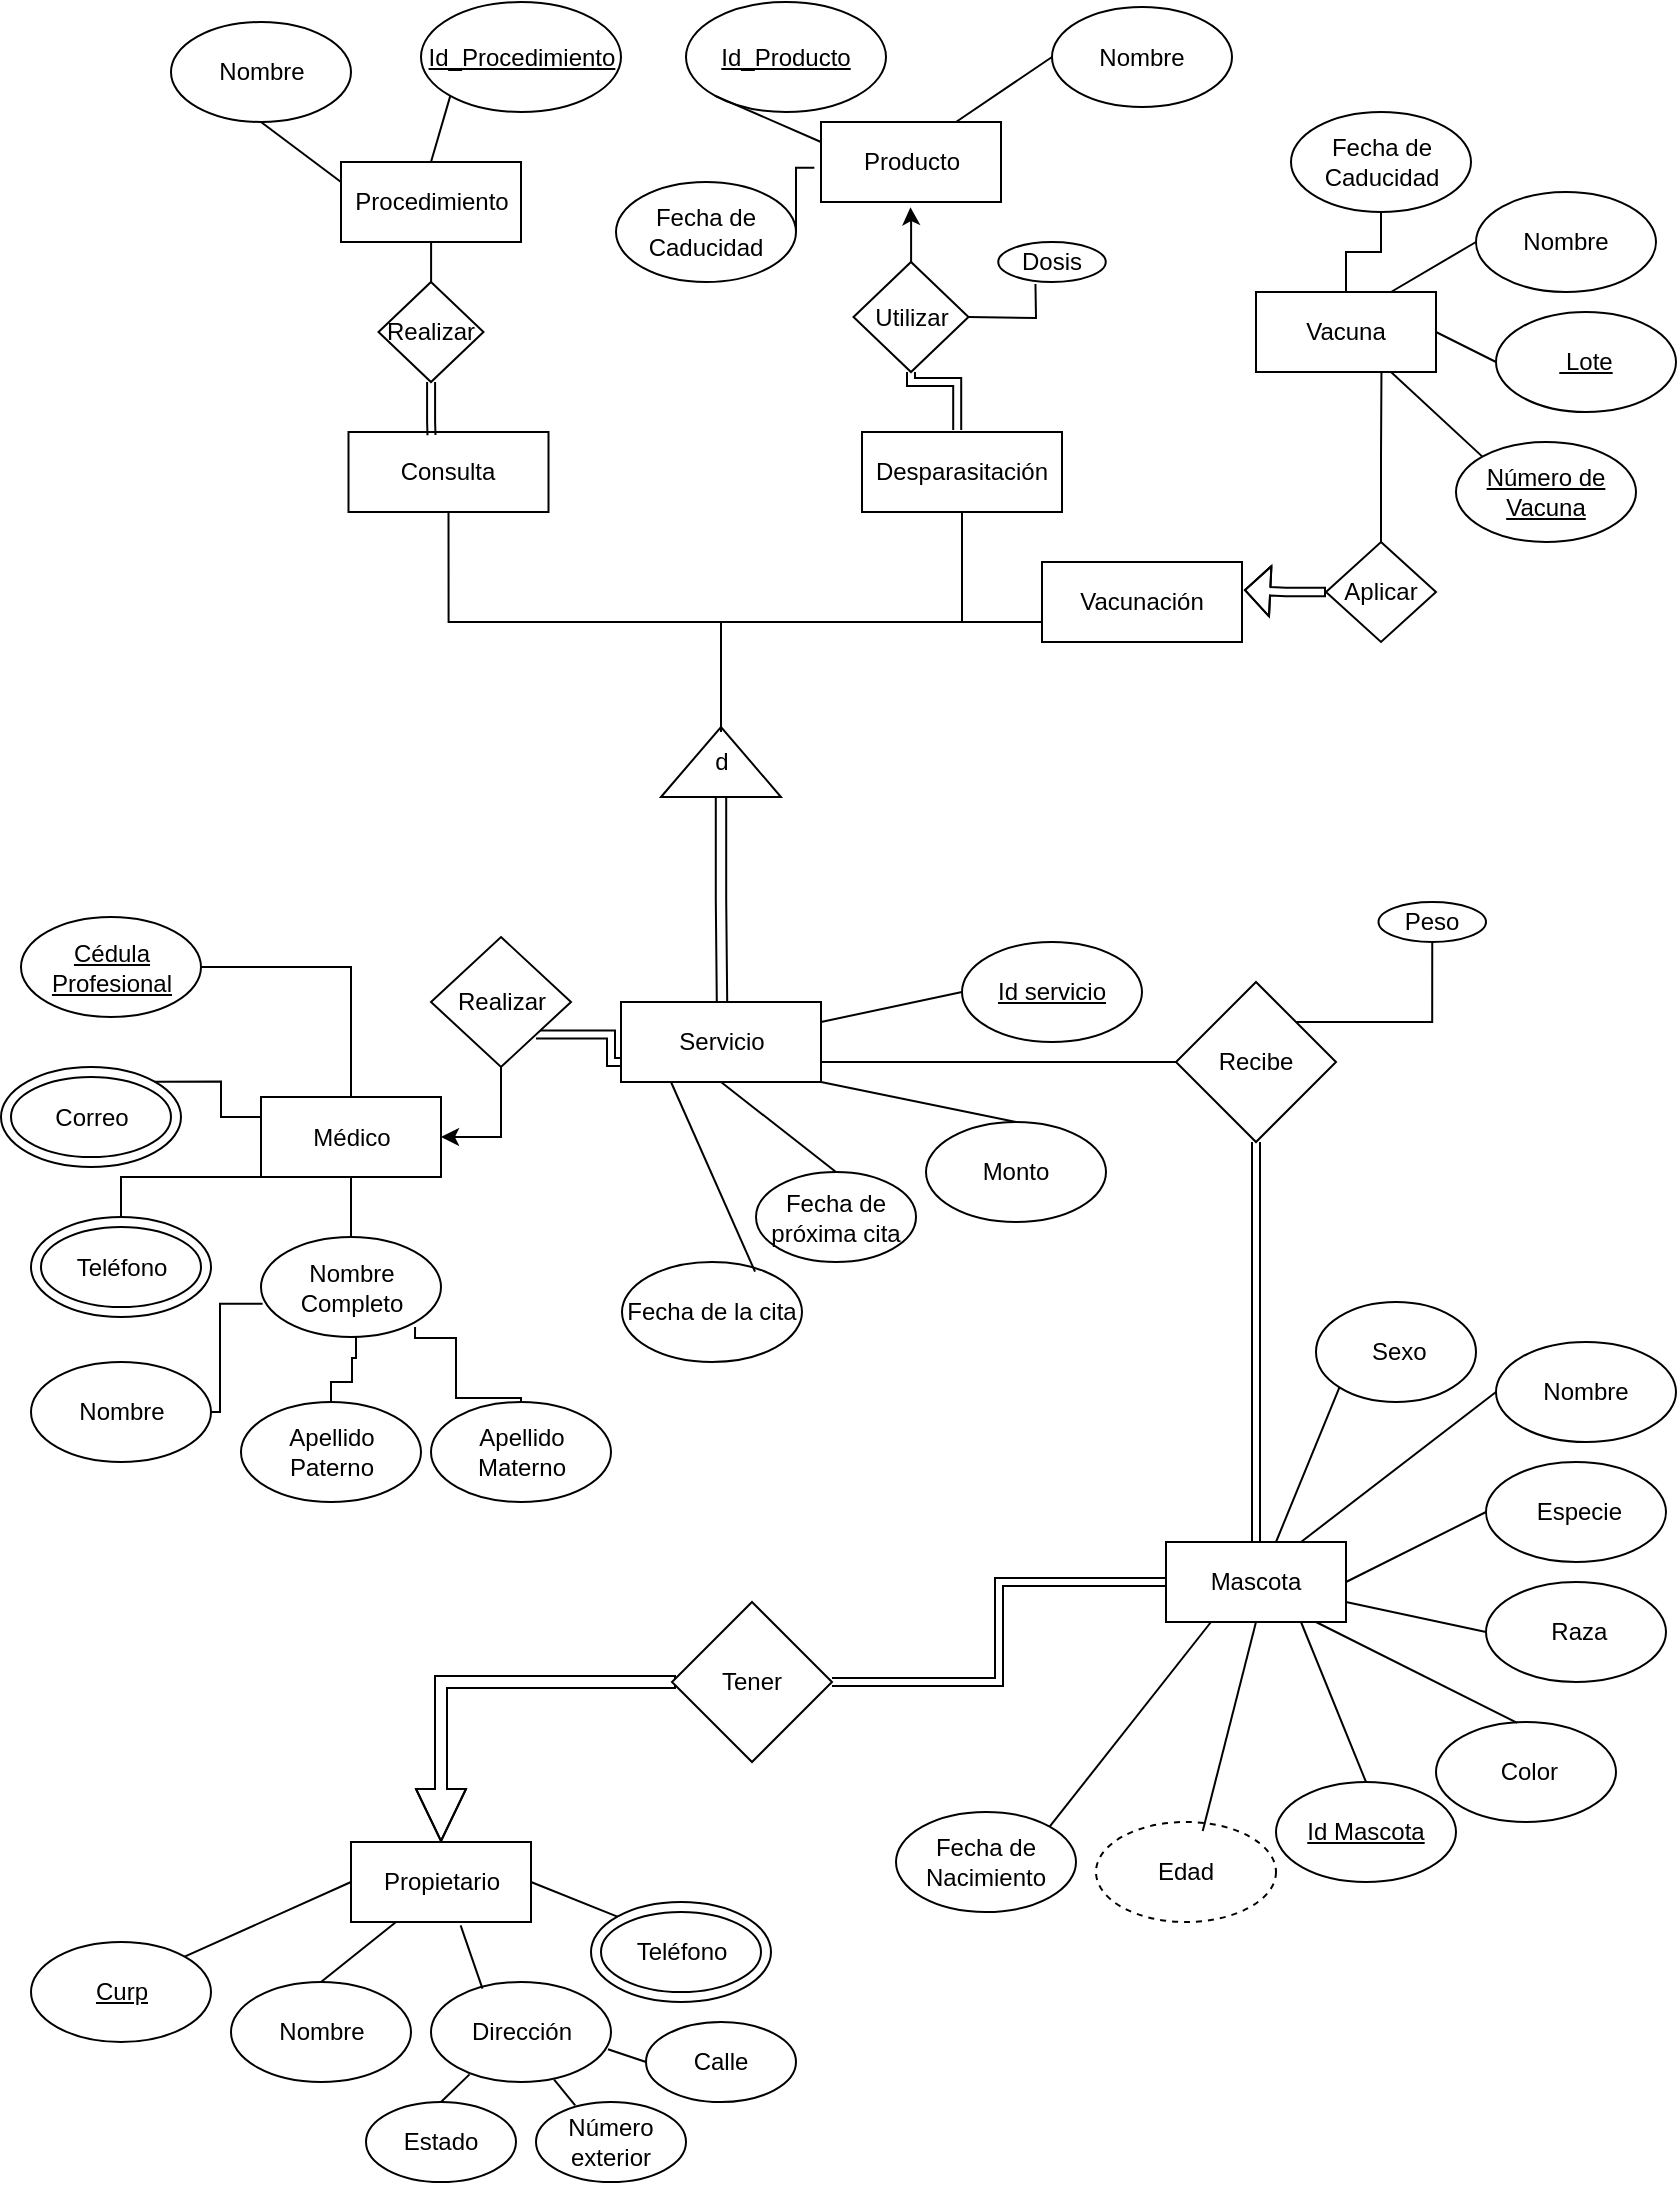 <mxfile version="24.7.10">
  <diagram name="Page-1" id="MlUt1yXoVWBsVqyswQXN">
    <mxGraphModel grid="1" page="1" gridSize="10" guides="1" tooltips="1" connect="1" arrows="1" fold="1" pageScale="1" pageWidth="850" pageHeight="1100" math="0" shadow="0">
      <root>
        <mxCell id="0" />
        <mxCell id="1" parent="0" />
        <mxCell id="cqtlh6bDZjzZekUfeFWM-1" value="Mascota" style="rounded=0;whiteSpace=wrap;html=1;" vertex="1" parent="1">
          <mxGeometry x="585" y="770" width="90" height="40" as="geometry" />
        </mxCell>
        <mxCell id="cqtlh6bDZjzZekUfeFWM-2" value="Propietario" style="rounded=0;whiteSpace=wrap;html=1;" vertex="1" parent="1">
          <mxGeometry x="177.5" y="920" width="90" height="40" as="geometry" />
        </mxCell>
        <mxCell id="943olMtRmvW72Nir9Uc_-3" style="edgeStyle=orthogonalEdgeStyle;rounded=0;orthogonalLoop=1;jettySize=auto;html=1;entryX=0.5;entryY=1;entryDx=0;entryDy=0;endArrow=none;endFill=0;" edge="1" parent="1" source="cqtlh6bDZjzZekUfeFWM-3" target="943olMtRmvW72Nir9Uc_-2">
          <mxGeometry relative="1" as="geometry" />
        </mxCell>
        <mxCell id="cqtlh6bDZjzZekUfeFWM-3" value="Vacuna" style="rounded=0;whiteSpace=wrap;html=1;" vertex="1" parent="1">
          <mxGeometry x="630" y="145" width="90" height="40" as="geometry" />
        </mxCell>
        <mxCell id="cqtlh6bDZjzZekUfeFWM-6" value="Médico" style="rounded=0;whiteSpace=wrap;html=1;" vertex="1" parent="1">
          <mxGeometry x="132.5" y="547.5" width="90" height="40" as="geometry" />
        </mxCell>
        <mxCell id="cqtlh6bDZjzZekUfeFWM-7" value="Nombre Completo" style="ellipse;whiteSpace=wrap;html=1;" vertex="1" parent="1">
          <mxGeometry x="132.5" y="617.5" width="90" height="50" as="geometry" />
        </mxCell>
        <mxCell id="cqtlh6bDZjzZekUfeFWM-8" value="Nombre" style="ellipse;whiteSpace=wrap;html=1;" vertex="1" parent="1">
          <mxGeometry x="17.5" y="680" width="90" height="50" as="geometry" />
        </mxCell>
        <mxCell id="cqtlh6bDZjzZekUfeFWM-9" value="Apellido Paterno" style="ellipse;whiteSpace=wrap;html=1;" vertex="1" parent="1">
          <mxGeometry x="122.5" y="700" width="90" height="50" as="geometry" />
        </mxCell>
        <mxCell id="cqtlh6bDZjzZekUfeFWM-10" value="Apellido Materno" style="ellipse;whiteSpace=wrap;html=1;" vertex="1" parent="1">
          <mxGeometry x="217.5" y="700" width="90" height="50" as="geometry" />
        </mxCell>
        <mxCell id="cqtlh6bDZjzZekUfeFWM-14" style="edgeStyle=orthogonalEdgeStyle;rounded=0;orthogonalLoop=1;jettySize=auto;html=1;entryX=0.5;entryY=0;entryDx=0;entryDy=0;endArrow=none;endFill=0;" edge="1" parent="1" source="cqtlh6bDZjzZekUfeFWM-11" target="cqtlh6bDZjzZekUfeFWM-6">
          <mxGeometry relative="1" as="geometry" />
        </mxCell>
        <mxCell id="cqtlh6bDZjzZekUfeFWM-11" value="&lt;u&gt;Cédula Profesional&lt;/u&gt;" style="ellipse;whiteSpace=wrap;html=1;" vertex="1" parent="1">
          <mxGeometry x="12.5" y="457.5" width="90" height="50" as="geometry" />
        </mxCell>
        <mxCell id="cqtlh6bDZjzZekUfeFWM-12" value="Teléfono" style="ellipse;whiteSpace=wrap;html=1;" vertex="1" parent="1">
          <mxGeometry x="17.5" y="607.5" width="90" height="50" as="geometry" />
        </mxCell>
        <mxCell id="cqtlh6bDZjzZekUfeFWM-13" value="Correo" style="ellipse;whiteSpace=wrap;html=1;" vertex="1" parent="1">
          <mxGeometry x="2.5" y="532.5" width="90" height="50" as="geometry" />
        </mxCell>
        <mxCell id="cqtlh6bDZjzZekUfeFWM-15" style="edgeStyle=orthogonalEdgeStyle;rounded=0;orthogonalLoop=1;jettySize=auto;html=1;entryX=0.5;entryY=1;entryDx=0;entryDy=0;endArrow=none;endFill=0;" edge="1" parent="1" source="cqtlh6bDZjzZekUfeFWM-7" target="cqtlh6bDZjzZekUfeFWM-6">
          <mxGeometry relative="1" as="geometry">
            <mxPoint x="302.5" y="547.5" as="sourcePoint" />
            <mxPoint x="242.5" y="587.5" as="targetPoint" />
          </mxGeometry>
        </mxCell>
        <mxCell id="cqtlh6bDZjzZekUfeFWM-16" style="edgeStyle=orthogonalEdgeStyle;rounded=0;orthogonalLoop=1;jettySize=auto;html=1;entryX=0;entryY=0.75;entryDx=0;entryDy=0;endArrow=none;endFill=0;exitX=0.5;exitY=0;exitDx=0;exitDy=0;" edge="1" parent="1" source="cqtlh6bDZjzZekUfeFWM-12" target="cqtlh6bDZjzZekUfeFWM-6">
          <mxGeometry relative="1" as="geometry">
            <mxPoint x="212.5" y="619.75" as="sourcePoint" />
            <mxPoint x="182.5" y="584.75" as="targetPoint" />
            <Array as="points">
              <mxPoint x="62" y="587.5" />
              <mxPoint x="132" y="587.5" />
            </Array>
          </mxGeometry>
        </mxCell>
        <mxCell id="cqtlh6bDZjzZekUfeFWM-17" style="edgeStyle=orthogonalEdgeStyle;rounded=0;orthogonalLoop=1;jettySize=auto;html=1;entryX=0;entryY=0.25;entryDx=0;entryDy=0;endArrow=none;endFill=0;exitX=1;exitY=0;exitDx=0;exitDy=0;" edge="1" parent="1" source="cqtlh6bDZjzZekUfeFWM-13" target="cqtlh6bDZjzZekUfeFWM-6">
          <mxGeometry relative="1" as="geometry">
            <mxPoint x="132.5" y="627.5" as="sourcePoint" />
            <mxPoint x="115.5" y="587.5" as="targetPoint" />
          </mxGeometry>
        </mxCell>
        <mxCell id="cqtlh6bDZjzZekUfeFWM-19" style="edgeStyle=orthogonalEdgeStyle;rounded=0;orthogonalLoop=1;jettySize=auto;html=1;entryX=0.5;entryY=0;entryDx=0;entryDy=0;endArrow=none;endFill=0;exitX=0.856;exitY=0.9;exitDx=0;exitDy=0;exitPerimeter=0;" edge="1" parent="1" source="cqtlh6bDZjzZekUfeFWM-7" target="cqtlh6bDZjzZekUfeFWM-10">
          <mxGeometry relative="1" as="geometry">
            <mxPoint x="352.5" y="641.5" as="sourcePoint" />
            <mxPoint x="329.5" y="683.5" as="targetPoint" />
            <Array as="points">
              <mxPoint x="210" y="668" />
              <mxPoint x="230" y="668" />
              <mxPoint x="230" y="698" />
              <mxPoint x="262" y="698" />
            </Array>
          </mxGeometry>
        </mxCell>
        <mxCell id="cqtlh6bDZjzZekUfeFWM-20" style="edgeStyle=orthogonalEdgeStyle;rounded=0;orthogonalLoop=1;jettySize=auto;html=1;entryX=0.009;entryY=0.667;entryDx=0;entryDy=0;endArrow=none;endFill=0;entryPerimeter=0;" edge="1" parent="1" source="cqtlh6bDZjzZekUfeFWM-8" target="cqtlh6bDZjzZekUfeFWM-7">
          <mxGeometry relative="1" as="geometry">
            <mxPoint x="372.5" y="562.5" as="sourcePoint" />
            <mxPoint x="349.5" y="604.5" as="targetPoint" />
            <Array as="points">
              <mxPoint x="112" y="650.5" />
            </Array>
          </mxGeometry>
        </mxCell>
        <mxCell id="cqtlh6bDZjzZekUfeFWM-21" value="Nombre" style="ellipse;whiteSpace=wrap;html=1;" vertex="1" parent="1">
          <mxGeometry x="740" y="95" width="90" height="50" as="geometry" />
        </mxCell>
        <mxCell id="cqtlh6bDZjzZekUfeFWM-22" value="&lt;u&gt;&amp;nbsp;Lote&lt;/u&gt;" style="ellipse;whiteSpace=wrap;html=1;" vertex="1" parent="1">
          <mxGeometry x="750" y="155" width="90" height="50" as="geometry" />
        </mxCell>
        <mxCell id="cqtlh6bDZjzZekUfeFWM-23" value="Nombre" style="ellipse;whiteSpace=wrap;html=1;" vertex="1" parent="1">
          <mxGeometry x="750" y="670" width="90" height="50" as="geometry" />
        </mxCell>
        <mxCell id="cqtlh6bDZjzZekUfeFWM-24" value="&amp;nbsp;Especie" style="ellipse;whiteSpace=wrap;html=1;" vertex="1" parent="1">
          <mxGeometry x="745" y="730" width="90" height="50" as="geometry" />
        </mxCell>
        <mxCell id="cqtlh6bDZjzZekUfeFWM-25" value="&amp;nbsp;Raza" style="ellipse;whiteSpace=wrap;html=1;" vertex="1" parent="1">
          <mxGeometry x="745" y="790" width="90" height="50" as="geometry" />
        </mxCell>
        <mxCell id="cqtlh6bDZjzZekUfeFWM-26" value="&amp;nbsp;Color&lt;span style=&quot;color: rgba(0, 0, 0, 0); font-family: monospace; font-size: 0px; text-align: start; text-wrap: nowrap;&quot;&gt;%3CmxGraphModel%3E%3Croot%3E%3CmxCell%20id%3D%220%22%2F%3E%3CmxCell%20id%3D%221%22%20parent%3D%220%22%2F%3E%3CmxCell%20id%3D%222%22%20value%3D%22%26amp%3Bnbsp%3BRaza%22%20style%3D%22ellipse%3BwhiteSpace%3Dwrap%3Bhtml%3D1%3B%22%20vertex%3D%221%22%20parent%3D%221%22%3E%3CmxGeometry%20x%3D%22610%22%20y%3D%22570%22%20width%3D%2290%22%20height%3D%2250%22%20as%3D%22geometry%22%2F%3E%3C%2FmxCell%3E%3C%2Froot%3E%3C%2FmxGraphModel%3E&lt;/span&gt;" style="ellipse;whiteSpace=wrap;html=1;" vertex="1" parent="1">
          <mxGeometry x="720" y="860" width="90" height="50" as="geometry" />
        </mxCell>
        <mxCell id="cqtlh6bDZjzZekUfeFWM-27" value="&amp;nbsp;Sexo" style="ellipse;whiteSpace=wrap;html=1;" vertex="1" parent="1">
          <mxGeometry x="660" y="650" width="80" height="50" as="geometry" />
        </mxCell>
        <mxCell id="cqtlh6bDZjzZekUfeFWM-28" value="Fecha de Nacimiento" style="ellipse;whiteSpace=wrap;html=1;" vertex="1" parent="1">
          <mxGeometry x="450" y="905" width="90" height="50" as="geometry" />
        </mxCell>
        <mxCell id="cqtlh6bDZjzZekUfeFWM-29" value="Edad" style="ellipse;whiteSpace=wrap;html=1;dashed=1;" vertex="1" parent="1">
          <mxGeometry x="550" y="910" width="90" height="50" as="geometry" />
        </mxCell>
        <mxCell id="cqtlh6bDZjzZekUfeFWM-30" value="Nombre" style="ellipse;whiteSpace=wrap;html=1;" vertex="1" parent="1">
          <mxGeometry x="117.5" y="990" width="90" height="50" as="geometry" />
        </mxCell>
        <mxCell id="cqtlh6bDZjzZekUfeFWM-31" value="Dirección" style="ellipse;whiteSpace=wrap;html=1;" vertex="1" parent="1">
          <mxGeometry x="217.5" y="990" width="90" height="50" as="geometry" />
        </mxCell>
        <mxCell id="cqtlh6bDZjzZekUfeFWM-32" value="Teléfono" style="ellipse;whiteSpace=wrap;html=1;" vertex="1" parent="1">
          <mxGeometry x="297.5" y="950" width="90" height="50" as="geometry" />
        </mxCell>
        <mxCell id="cqtlh6bDZjzZekUfeFWM-33" value="Fecha de la cita" style="ellipse;whiteSpace=wrap;html=1;" vertex="1" parent="1">
          <mxGeometry x="313" y="630" width="90" height="50" as="geometry" />
        </mxCell>
        <mxCell id="U_02idlSqxBwnj6Aywh8-1" value="" style="endArrow=none;html=1;rounded=0;exitX=0.451;exitY=0.008;exitDx=0;exitDy=0;exitPerimeter=0;" edge="1" parent="1" source="cqtlh6bDZjzZekUfeFWM-26">
          <mxGeometry width="50" height="50" relative="1" as="geometry">
            <mxPoint x="610" y="860" as="sourcePoint" />
            <mxPoint x="660" y="810" as="targetPoint" />
          </mxGeometry>
        </mxCell>
        <mxCell id="U_02idlSqxBwnj6Aywh8-2" value="" style="endArrow=none;html=1;rounded=0;exitX=0;exitY=0.5;exitDx=0;exitDy=0;entryX=1;entryY=0.75;entryDx=0;entryDy=0;" edge="1" parent="1" source="cqtlh6bDZjzZekUfeFWM-25" target="cqtlh6bDZjzZekUfeFWM-1">
          <mxGeometry width="50" height="50" relative="1" as="geometry">
            <mxPoint x="731" y="860" as="sourcePoint" />
            <mxPoint x="690" y="800" as="targetPoint" />
          </mxGeometry>
        </mxCell>
        <mxCell id="U_02idlSqxBwnj6Aywh8-3" value="" style="endArrow=none;html=1;rounded=0;exitX=0;exitY=0.5;exitDx=0;exitDy=0;entryX=1;entryY=0.5;entryDx=0;entryDy=0;" edge="1" parent="1" source="cqtlh6bDZjzZekUfeFWM-24" target="cqtlh6bDZjzZekUfeFWM-1">
          <mxGeometry width="50" height="50" relative="1" as="geometry">
            <mxPoint x="750" y="815" as="sourcePoint" />
            <mxPoint x="685" y="760" as="targetPoint" />
          </mxGeometry>
        </mxCell>
        <mxCell id="U_02idlSqxBwnj6Aywh8-4" value="" style="endArrow=none;html=1;rounded=0;exitX=0;exitY=0.5;exitDx=0;exitDy=0;entryX=0.75;entryY=0;entryDx=0;entryDy=0;" edge="1" parent="1" source="cqtlh6bDZjzZekUfeFWM-23" target="cqtlh6bDZjzZekUfeFWM-1">
          <mxGeometry width="50" height="50" relative="1" as="geometry">
            <mxPoint x="740" y="740" as="sourcePoint" />
            <mxPoint x="685" y="740" as="targetPoint" />
          </mxGeometry>
        </mxCell>
        <mxCell id="U_02idlSqxBwnj6Aywh8-5" value="" style="endArrow=none;html=1;rounded=0;exitX=0;exitY=1;exitDx=0;exitDy=0;" edge="1" parent="1" source="cqtlh6bDZjzZekUfeFWM-27">
          <mxGeometry width="50" height="50" relative="1" as="geometry">
            <mxPoint x="697" y="725" as="sourcePoint" />
            <mxPoint x="640" y="770" as="targetPoint" />
          </mxGeometry>
        </mxCell>
        <mxCell id="U_02idlSqxBwnj6Aywh8-6" value="" style="endArrow=none;html=1;rounded=0;exitX=1;exitY=0;exitDx=0;exitDy=0;entryX=0.25;entryY=1;entryDx=0;entryDy=0;" edge="1" parent="1" source="cqtlh6bDZjzZekUfeFWM-28" target="cqtlh6bDZjzZekUfeFWM-1">
          <mxGeometry width="50" height="50" relative="1" as="geometry">
            <mxPoint x="681" y="703" as="sourcePoint" />
            <mxPoint x="650" y="780" as="targetPoint" />
          </mxGeometry>
        </mxCell>
        <mxCell id="U_02idlSqxBwnj6Aywh8-7" value="" style="endArrow=none;html=1;rounded=0;exitX=0.593;exitY=0.09;exitDx=0;exitDy=0;entryX=0.5;entryY=1;entryDx=0;entryDy=0;exitPerimeter=0;" edge="1" parent="1" source="cqtlh6bDZjzZekUfeFWM-29" target="cqtlh6bDZjzZekUfeFWM-1">
          <mxGeometry width="50" height="50" relative="1" as="geometry">
            <mxPoint x="615" y="720" as="sourcePoint" />
            <mxPoint x="618" y="780" as="targetPoint" />
          </mxGeometry>
        </mxCell>
        <mxCell id="U_02idlSqxBwnj6Aywh8-8" value="" style="endArrow=none;html=1;rounded=0;entryX=0.25;entryY=1;entryDx=0;entryDy=0;exitX=0.5;exitY=0;exitDx=0;exitDy=0;" edge="1" parent="1" source="cqtlh6bDZjzZekUfeFWM-30" target="cqtlh6bDZjzZekUfeFWM-2">
          <mxGeometry width="50" height="50" relative="1" as="geometry">
            <mxPoint x="157.5" y="1030" as="sourcePoint" />
            <mxPoint x="207.5" y="980" as="targetPoint" />
          </mxGeometry>
        </mxCell>
        <mxCell id="U_02idlSqxBwnj6Aywh8-9" value="" style="endArrow=none;html=1;rounded=0;entryX=0.609;entryY=1.042;entryDx=0;entryDy=0;exitX=0.286;exitY=0.066;exitDx=0;exitDy=0;entryPerimeter=0;exitPerimeter=0;" edge="1" parent="1" source="cqtlh6bDZjzZekUfeFWM-31" target="cqtlh6bDZjzZekUfeFWM-2">
          <mxGeometry width="50" height="50" relative="1" as="geometry">
            <mxPoint x="172.5" y="1000" as="sourcePoint" />
            <mxPoint x="210.5" y="970" as="targetPoint" />
          </mxGeometry>
        </mxCell>
        <mxCell id="U_02idlSqxBwnj6Aywh8-10" value="" style="endArrow=none;html=1;rounded=0;entryX=1;entryY=0.5;entryDx=0;entryDy=0;exitX=0;exitY=0;exitDx=0;exitDy=0;" edge="1" parent="1" source="cqtlh6bDZjzZekUfeFWM-32" target="cqtlh6bDZjzZekUfeFWM-2">
          <mxGeometry width="50" height="50" relative="1" as="geometry">
            <mxPoint x="253.5" y="1003" as="sourcePoint" />
            <mxPoint x="242.5" y="972" as="targetPoint" />
          </mxGeometry>
        </mxCell>
        <mxCell id="U_02idlSqxBwnj6Aywh8-11" value="&lt;u&gt;Id Mascota&lt;/u&gt;" style="ellipse;whiteSpace=wrap;html=1;" vertex="1" parent="1">
          <mxGeometry x="640" y="890" width="90" height="50" as="geometry" />
        </mxCell>
        <mxCell id="U_02idlSqxBwnj6Aywh8-12" value="" style="endArrow=none;html=1;rounded=0;exitX=0.5;exitY=0;exitDx=0;exitDy=0;entryX=0.75;entryY=1;entryDx=0;entryDy=0;" edge="1" parent="1" source="U_02idlSqxBwnj6Aywh8-11" target="cqtlh6bDZjzZekUfeFWM-1">
          <mxGeometry width="50" height="50" relative="1" as="geometry">
            <mxPoint x="711" y="880" as="sourcePoint" />
            <mxPoint x="670" y="820" as="targetPoint" />
          </mxGeometry>
        </mxCell>
        <mxCell id="U_02idlSqxBwnj6Aywh8-13" value="&lt;u&gt;Curp&lt;/u&gt;" style="ellipse;whiteSpace=wrap;html=1;" vertex="1" parent="1">
          <mxGeometry x="17.5" y="970" width="90" height="50" as="geometry" />
        </mxCell>
        <mxCell id="U_02idlSqxBwnj6Aywh8-14" value="" style="endArrow=none;html=1;rounded=0;entryX=0;entryY=0.5;entryDx=0;entryDy=0;exitX=1;exitY=0;exitDx=0;exitDy=0;" edge="1" parent="1" source="U_02idlSqxBwnj6Aywh8-13" target="cqtlh6bDZjzZekUfeFWM-2">
          <mxGeometry width="50" height="50" relative="1" as="geometry">
            <mxPoint x="172.5" y="1000" as="sourcePoint" />
            <mxPoint x="210.5" y="970" as="targetPoint" />
          </mxGeometry>
        </mxCell>
        <mxCell id="U_02idlSqxBwnj6Aywh8-15" value="Teléfono" style="ellipse;whiteSpace=wrap;html=1;" vertex="1" parent="1">
          <mxGeometry x="22.5" y="612.5" width="80" height="40" as="geometry" />
        </mxCell>
        <mxCell id="U_02idlSqxBwnj6Aywh8-16" value="Correo" style="ellipse;whiteSpace=wrap;html=1;" vertex="1" parent="1">
          <mxGeometry x="7.5" y="537.5" width="80" height="40" as="geometry" />
        </mxCell>
        <mxCell id="U_02idlSqxBwnj6Aywh8-17" value="Teléfono" style="ellipse;whiteSpace=wrap;html=1;" vertex="1" parent="1">
          <mxGeometry x="302.5" y="955" width="80" height="40" as="geometry" />
        </mxCell>
        <mxCell id="U_02idlSqxBwnj6Aywh8-18" value="Servicio" style="rounded=0;whiteSpace=wrap;html=1;" vertex="1" parent="1">
          <mxGeometry x="312.5" y="500" width="100" height="40" as="geometry" />
        </mxCell>
        <mxCell id="U_02idlSqxBwnj6Aywh8-19" value="" style="endArrow=none;html=1;rounded=0;entryX=0.25;entryY=1;entryDx=0;entryDy=0;exitX=0.739;exitY=0.096;exitDx=0;exitDy=0;exitPerimeter=0;" edge="1" parent="1" source="cqtlh6bDZjzZekUfeFWM-33" target="U_02idlSqxBwnj6Aywh8-18">
          <mxGeometry width="50" height="50" relative="1" as="geometry">
            <mxPoint x="282.5" y="550" as="sourcePoint" />
            <mxPoint x="332.5" y="500" as="targetPoint" />
          </mxGeometry>
        </mxCell>
        <mxCell id="U_02idlSqxBwnj6Aywh8-20" value="Monto" style="ellipse;whiteSpace=wrap;html=1;" vertex="1" parent="1">
          <mxGeometry x="465" y="560" width="90" height="50" as="geometry" />
        </mxCell>
        <mxCell id="U_02idlSqxBwnj6Aywh8-21" value="" style="endArrow=none;html=1;rounded=0;entryX=1;entryY=1;entryDx=0;entryDy=0;exitX=0.5;exitY=0;exitDx=0;exitDy=0;" edge="1" parent="1" source="U_02idlSqxBwnj6Aywh8-20" target="U_02idlSqxBwnj6Aywh8-18">
          <mxGeometry width="50" height="50" relative="1" as="geometry">
            <mxPoint x="247.5" y="475" as="sourcePoint" />
            <mxPoint x="282.5" y="510" as="targetPoint" />
          </mxGeometry>
        </mxCell>
        <mxCell id="U_02idlSqxBwnj6Aywh8-22" value="&lt;u&gt;Id servicio&lt;/u&gt;" style="ellipse;whiteSpace=wrap;html=1;" vertex="1" parent="1">
          <mxGeometry x="483" y="470" width="90" height="50" as="geometry" />
        </mxCell>
        <mxCell id="U_02idlSqxBwnj6Aywh8-23" value="" style="endArrow=none;html=1;rounded=0;entryX=1;entryY=0.25;entryDx=0;entryDy=0;exitX=0;exitY=0.5;exitDx=0;exitDy=0;" edge="1" parent="1" source="U_02idlSqxBwnj6Aywh8-22" target="U_02idlSqxBwnj6Aywh8-18">
          <mxGeometry width="50" height="50" relative="1" as="geometry">
            <mxPoint x="332.5" y="490" as="sourcePoint" />
            <mxPoint x="332.5" y="510" as="targetPoint" />
          </mxGeometry>
        </mxCell>
        <mxCell id="U_02idlSqxBwnj6Aywh8-24" value="" style="triangle;whiteSpace=wrap;html=1;rotation=-90;" vertex="1" parent="1">
          <mxGeometry x="345" y="350" width="35" height="60" as="geometry" />
        </mxCell>
        <mxCell id="U_02idlSqxBwnj6Aywh8-25" value="Vacunación" style="rounded=0;whiteSpace=wrap;html=1;" vertex="1" parent="1">
          <mxGeometry x="523" y="280" width="100" height="40" as="geometry" />
        </mxCell>
        <mxCell id="U_02idlSqxBwnj6Aywh8-27" value="Desparasitación" style="rounded=0;whiteSpace=wrap;html=1;" vertex="1" parent="1">
          <mxGeometry x="433" y="215" width="100" height="40" as="geometry" />
        </mxCell>
        <mxCell id="U_02idlSqxBwnj6Aywh8-28" value="Consulta" style="rounded=0;whiteSpace=wrap;html=1;" vertex="1" parent="1">
          <mxGeometry x="176.25" y="215" width="100" height="40" as="geometry" />
        </mxCell>
        <mxCell id="U_02idlSqxBwnj6Aywh8-31" value="Fecha de próxima cita" style="ellipse;whiteSpace=wrap;html=1;" vertex="1" parent="1">
          <mxGeometry x="380" y="585" width="80" height="45" as="geometry" />
        </mxCell>
        <mxCell id="U_02idlSqxBwnj6Aywh8-32" value="" style="endArrow=none;html=1;rounded=0;entryX=0.5;entryY=1;entryDx=0;entryDy=0;exitX=0.5;exitY=0;exitDx=0;exitDy=0;" edge="1" parent="1" source="U_02idlSqxBwnj6Aywh8-31" target="U_02idlSqxBwnj6Aywh8-18">
          <mxGeometry width="50" height="50" relative="1" as="geometry">
            <mxPoint x="175" y="525" as="sourcePoint" />
            <mxPoint x="210" y="560" as="targetPoint" />
          </mxGeometry>
        </mxCell>
        <mxCell id="U_02idlSqxBwnj6Aywh8-34" style="edgeStyle=orthogonalEdgeStyle;rounded=0;orthogonalLoop=1;jettySize=auto;html=1;shape=link;width=5.2;exitX=0;exitY=0.5;exitDx=0;exitDy=0;" edge="1" parent="1">
          <mxGeometry relative="1" as="geometry">
            <mxPoint x="362.5" y="397.5" as="sourcePoint" />
            <mxPoint x="363" y="500" as="targetPoint" />
            <Array as="points">
              <mxPoint x="363" y="449" />
              <mxPoint x="363" y="449" />
            </Array>
          </mxGeometry>
        </mxCell>
        <mxCell id="ZLiTZnhz4iPhVavm9St5-1" style="edgeStyle=orthogonalEdgeStyle;rounded=0;orthogonalLoop=1;jettySize=auto;html=1;entryX=0.5;entryY=1;entryDx=0;entryDy=0;endArrow=none;endFill=0;exitX=0.5;exitY=0;exitDx=0;exitDy=0;" edge="1" parent="1" source="U_02idlSqxBwnj6Aywh8-33" target="U_02idlSqxBwnj6Aywh8-28">
          <mxGeometry relative="1" as="geometry" />
        </mxCell>
        <mxCell id="ZLiTZnhz4iPhVavm9St5-2" style="edgeStyle=orthogonalEdgeStyle;rounded=0;orthogonalLoop=1;jettySize=auto;html=1;entryX=0.5;entryY=1;entryDx=0;entryDy=0;endArrow=none;endFill=0;exitX=0.5;exitY=0;exitDx=0;exitDy=0;" edge="1" parent="1" source="U_02idlSqxBwnj6Aywh8-33" target="U_02idlSqxBwnj6Aywh8-27">
          <mxGeometry relative="1" as="geometry" />
        </mxCell>
        <mxCell id="ZLiTZnhz4iPhVavm9St5-3" style="edgeStyle=orthogonalEdgeStyle;rounded=0;orthogonalLoop=1;jettySize=auto;html=1;entryX=0;entryY=0.5;entryDx=0;entryDy=0;exitX=0.5;exitY=0;exitDx=0;exitDy=0;endArrow=none;endFill=0;" edge="1" parent="1" source="U_02idlSqxBwnj6Aywh8-33" target="U_02idlSqxBwnj6Aywh8-25">
          <mxGeometry relative="1" as="geometry">
            <Array as="points">
              <mxPoint x="362" y="310" />
              <mxPoint x="523" y="310" />
            </Array>
          </mxGeometry>
        </mxCell>
        <mxCell id="U_02idlSqxBwnj6Aywh8-33" value="d" style="text;html=1;align=center;verticalAlign=middle;whiteSpace=wrap;rounded=0;" vertex="1" parent="1">
          <mxGeometry x="332.5" y="365" width="60" height="30" as="geometry" />
        </mxCell>
        <mxCell id="U_02idlSqxBwnj6Aywh8-41" value="" style="endArrow=none;html=1;rounded=0;entryX=0;entryY=0.5;entryDx=0;entryDy=0;exitX=0.75;exitY=0;exitDx=0;exitDy=0;" edge="1" parent="1" source="cqtlh6bDZjzZekUfeFWM-3" target="cqtlh6bDZjzZekUfeFWM-21">
          <mxGeometry width="50" height="50" relative="1" as="geometry">
            <mxPoint x="660" y="175" as="sourcePoint" />
            <mxPoint x="710" y="125" as="targetPoint" />
          </mxGeometry>
        </mxCell>
        <mxCell id="U_02idlSqxBwnj6Aywh8-42" value="" style="endArrow=none;html=1;rounded=0;entryX=0;entryY=0.5;entryDx=0;entryDy=0;exitX=1;exitY=0.5;exitDx=0;exitDy=0;" edge="1" parent="1" source="cqtlh6bDZjzZekUfeFWM-3" target="cqtlh6bDZjzZekUfeFWM-22">
          <mxGeometry width="50" height="50" relative="1" as="geometry">
            <mxPoint x="708" y="155" as="sourcePoint" />
            <mxPoint x="750" y="130" as="targetPoint" />
          </mxGeometry>
        </mxCell>
        <mxCell id="U_02idlSqxBwnj6Aywh8-43" value="&lt;u&gt;Número de Vacuna&lt;/u&gt;" style="ellipse;whiteSpace=wrap;html=1;" vertex="1" parent="1">
          <mxGeometry x="730" y="220" width="90" height="50" as="geometry" />
        </mxCell>
        <mxCell id="U_02idlSqxBwnj6Aywh8-44" value="" style="endArrow=none;html=1;rounded=0;entryX=0;entryY=0;entryDx=0;entryDy=0;exitX=0.75;exitY=1;exitDx=0;exitDy=0;" edge="1" parent="1" source="cqtlh6bDZjzZekUfeFWM-3" target="U_02idlSqxBwnj6Aywh8-43">
          <mxGeometry width="50" height="50" relative="1" as="geometry">
            <mxPoint x="708" y="155" as="sourcePoint" />
            <mxPoint x="750" y="130" as="targetPoint" />
          </mxGeometry>
        </mxCell>
        <mxCell id="U_02idlSqxBwnj6Aywh8-45" value="Procedimiento" style="rounded=0;whiteSpace=wrap;html=1;" vertex="1" parent="1">
          <mxGeometry x="172.5" y="80" width="90" height="40" as="geometry" />
        </mxCell>
        <mxCell id="U_02idlSqxBwnj6Aywh8-46" value="Nombre" style="ellipse;whiteSpace=wrap;html=1;" vertex="1" parent="1">
          <mxGeometry x="87.5" y="10" width="90" height="50" as="geometry" />
        </mxCell>
        <mxCell id="U_02idlSqxBwnj6Aywh8-47" value="&lt;u&gt;Id_Procedimiento&lt;/u&gt;" style="ellipse;whiteSpace=wrap;html=1;" vertex="1" parent="1">
          <mxGeometry x="212.5" width="100" height="55" as="geometry" />
        </mxCell>
        <mxCell id="U_02idlSqxBwnj6Aywh8-48" value="" style="endArrow=none;html=1;rounded=0;entryX=0.5;entryY=1;entryDx=0;entryDy=0;exitX=0;exitY=0.25;exitDx=0;exitDy=0;" edge="1" parent="1" source="U_02idlSqxBwnj6Aywh8-45" target="U_02idlSqxBwnj6Aywh8-46">
          <mxGeometry width="50" height="50" relative="1" as="geometry">
            <mxPoint x="202.5" y="110" as="sourcePoint" />
            <mxPoint x="252.5" y="60" as="targetPoint" />
          </mxGeometry>
        </mxCell>
        <mxCell id="U_02idlSqxBwnj6Aywh8-49" value="" style="endArrow=none;html=1;rounded=0;entryX=0;entryY=1;entryDx=0;entryDy=0;exitX=0.5;exitY=0;exitDx=0;exitDy=0;" edge="1" parent="1" source="U_02idlSqxBwnj6Aywh8-45" target="U_02idlSqxBwnj6Aywh8-47">
          <mxGeometry width="50" height="50" relative="1" as="geometry">
            <mxPoint x="250.5" y="90" as="sourcePoint" />
            <mxPoint x="292.5" y="65" as="targetPoint" />
          </mxGeometry>
        </mxCell>
        <mxCell id="U_02idlSqxBwnj6Aywh8-52" value="Producto" style="rounded=0;whiteSpace=wrap;html=1;" vertex="1" parent="1">
          <mxGeometry x="412.5" y="60" width="90" height="40" as="geometry" />
        </mxCell>
        <mxCell id="U_02idlSqxBwnj6Aywh8-53" value="Nombre" style="ellipse;whiteSpace=wrap;html=1;" vertex="1" parent="1">
          <mxGeometry x="528" y="2.5" width="90" height="50" as="geometry" />
        </mxCell>
        <mxCell id="U_02idlSqxBwnj6Aywh8-54" value="&lt;u&gt;Id_Producto&lt;/u&gt;" style="ellipse;whiteSpace=wrap;html=1;" vertex="1" parent="1">
          <mxGeometry x="345" width="100" height="55" as="geometry" />
        </mxCell>
        <mxCell id="U_02idlSqxBwnj6Aywh8-55" value="" style="endArrow=none;html=1;rounded=0;entryX=0;entryY=0.5;entryDx=0;entryDy=0;exitX=0.75;exitY=0;exitDx=0;exitDy=0;" edge="1" parent="1" source="U_02idlSqxBwnj6Aywh8-52" target="U_02idlSqxBwnj6Aywh8-53">
          <mxGeometry width="50" height="50" relative="1" as="geometry">
            <mxPoint x="388" y="85" as="sourcePoint" />
            <mxPoint x="438" y="35" as="targetPoint" />
          </mxGeometry>
        </mxCell>
        <mxCell id="U_02idlSqxBwnj6Aywh8-56" value="" style="endArrow=none;html=1;rounded=0;entryX=0;entryY=1;entryDx=0;entryDy=0;exitX=0;exitY=0.25;exitDx=0;exitDy=0;" edge="1" parent="1" source="U_02idlSqxBwnj6Aywh8-52" target="U_02idlSqxBwnj6Aywh8-54">
          <mxGeometry width="50" height="50" relative="1" as="geometry">
            <mxPoint x="436" y="65" as="sourcePoint" />
            <mxPoint x="478" y="40" as="targetPoint" />
          </mxGeometry>
        </mxCell>
        <mxCell id="U_02idlSqxBwnj6Aywh8-57" style="edgeStyle=orthogonalEdgeStyle;rounded=0;orthogonalLoop=1;jettySize=auto;html=1;entryX=0.5;entryY=0;entryDx=0;entryDy=0;endArrow=none;endFill=0;exitX=0.5;exitY=1;exitDx=0;exitDy=0;" edge="1" parent="1" source="cqtlh6bDZjzZekUfeFWM-7" target="cqtlh6bDZjzZekUfeFWM-9">
          <mxGeometry relative="1" as="geometry">
            <mxPoint x="220" y="672.5" as="sourcePoint" />
            <mxPoint x="278" y="707.5" as="targetPoint" />
            <Array as="points">
              <mxPoint x="180" y="668" />
              <mxPoint x="180" y="678" />
              <mxPoint x="178" y="678" />
              <mxPoint x="178" y="690" />
              <mxPoint x="168" y="690" />
            </Array>
          </mxGeometry>
        </mxCell>
        <mxCell id="U_02idlSqxBwnj6Aywh8-60" style="edgeStyle=orthogonalEdgeStyle;rounded=0;orthogonalLoop=1;jettySize=auto;html=1;entryX=0.5;entryY=0;entryDx=0;entryDy=0;shape=flexArrow;endWidth=18;endSize=8.333;width=6;" edge="1" parent="1" target="cqtlh6bDZjzZekUfeFWM-2">
          <mxGeometry relative="1" as="geometry">
            <mxPoint x="340" y="840" as="sourcePoint" />
            <Array as="points">
              <mxPoint x="223" y="840" />
            </Array>
          </mxGeometry>
        </mxCell>
        <mxCell id="U_02idlSqxBwnj6Aywh8-61" style="edgeStyle=orthogonalEdgeStyle;rounded=0;orthogonalLoop=1;jettySize=auto;html=1;entryX=0;entryY=0.5;entryDx=0;entryDy=0;shape=link;" edge="1" parent="1" source="U_02idlSqxBwnj6Aywh8-58" target="cqtlh6bDZjzZekUfeFWM-1">
          <mxGeometry relative="1" as="geometry" />
        </mxCell>
        <mxCell id="U_02idlSqxBwnj6Aywh8-58" value="Tener" style="rhombus;whiteSpace=wrap;html=1;" vertex="1" parent="1">
          <mxGeometry x="338" y="800" width="80" height="80" as="geometry" />
        </mxCell>
        <mxCell id="U_02idlSqxBwnj6Aywh8-64" style="edgeStyle=orthogonalEdgeStyle;rounded=0;orthogonalLoop=1;jettySize=auto;html=1;entryX=1;entryY=0.75;entryDx=0;entryDy=0;endArrow=none;endFill=0;" edge="1" parent="1" source="U_02idlSqxBwnj6Aywh8-62" target="U_02idlSqxBwnj6Aywh8-18">
          <mxGeometry relative="1" as="geometry" />
        </mxCell>
        <mxCell id="U_02idlSqxBwnj6Aywh8-65" style="edgeStyle=orthogonalEdgeStyle;rounded=0;orthogonalLoop=1;jettySize=auto;html=1;endArrow=none;endFill=0;shape=link;" edge="1" parent="1" source="U_02idlSqxBwnj6Aywh8-62" target="cqtlh6bDZjzZekUfeFWM-1">
          <mxGeometry relative="1" as="geometry" />
        </mxCell>
        <mxCell id="943olMtRmvW72Nir9Uc_-1" style="edgeStyle=orthogonalEdgeStyle;rounded=0;orthogonalLoop=1;jettySize=auto;html=1;exitX=1;exitY=0;exitDx=0;exitDy=0;entryX=0.5;entryY=1;entryDx=0;entryDy=0;endArrow=none;endFill=0;" edge="1" parent="1" source="U_02idlSqxBwnj6Aywh8-62" target="ZLiTZnhz4iPhVavm9St5-4">
          <mxGeometry relative="1" as="geometry" />
        </mxCell>
        <mxCell id="U_02idlSqxBwnj6Aywh8-62" value="Recibe" style="rhombus;whiteSpace=wrap;html=1;" vertex="1" parent="1">
          <mxGeometry x="590" y="490" width="80" height="80" as="geometry" />
        </mxCell>
        <mxCell id="U_02idlSqxBwnj6Aywh8-75" style="edgeStyle=orthogonalEdgeStyle;rounded=0;orthogonalLoop=1;jettySize=auto;html=1;entryX=1;entryY=0.5;entryDx=0;entryDy=0;" edge="1" parent="1" source="U_02idlSqxBwnj6Aywh8-73" target="cqtlh6bDZjzZekUfeFWM-6">
          <mxGeometry relative="1" as="geometry" />
        </mxCell>
        <mxCell id="U_02idlSqxBwnj6Aywh8-77" style="edgeStyle=orthogonalEdgeStyle;rounded=0;orthogonalLoop=1;jettySize=auto;html=1;exitX=1;exitY=1;exitDx=0;exitDy=0;entryX=0;entryY=0.75;entryDx=0;entryDy=0;endArrow=none;endFill=0;shape=link;" edge="1" parent="1" source="U_02idlSqxBwnj6Aywh8-73" target="U_02idlSqxBwnj6Aywh8-18">
          <mxGeometry relative="1" as="geometry" />
        </mxCell>
        <mxCell id="U_02idlSqxBwnj6Aywh8-73" value="Realizar" style="rhombus;whiteSpace=wrap;html=1;" vertex="1" parent="1">
          <mxGeometry x="217.5" y="467.5" width="70" height="65" as="geometry" />
        </mxCell>
        <mxCell id="U_02idlSqxBwnj6Aywh8-81" style="edgeStyle=orthogonalEdgeStyle;rounded=0;orthogonalLoop=1;jettySize=auto;html=1;entryX=0.5;entryY=1;entryDx=0;entryDy=0;endArrow=none;endFill=0;" edge="1" parent="1" source="U_02idlSqxBwnj6Aywh8-78" target="U_02idlSqxBwnj6Aywh8-45">
          <mxGeometry relative="1" as="geometry" />
        </mxCell>
        <mxCell id="U_02idlSqxBwnj6Aywh8-78" value="Realizar" style="rhombus;whiteSpace=wrap;html=1;" vertex="1" parent="1">
          <mxGeometry x="191.25" y="140" width="52.5" height="50" as="geometry" />
        </mxCell>
        <mxCell id="U_02idlSqxBwnj6Aywh8-80" style="edgeStyle=orthogonalEdgeStyle;rounded=0;orthogonalLoop=1;jettySize=auto;html=1;entryX=0.415;entryY=0.039;entryDx=0;entryDy=0;shape=link;entryPerimeter=0;" edge="1" parent="1" source="U_02idlSqxBwnj6Aywh8-78" target="U_02idlSqxBwnj6Aywh8-28">
          <mxGeometry relative="1" as="geometry" />
        </mxCell>
        <mxCell id="U_02idlSqxBwnj6Aywh8-83" value="Aplicar" style="rhombus;whiteSpace=wrap;html=1;" vertex="1" parent="1">
          <mxGeometry x="665" y="270" width="55" height="50" as="geometry" />
        </mxCell>
        <mxCell id="U_02idlSqxBwnj6Aywh8-84" style="edgeStyle=orthogonalEdgeStyle;rounded=0;orthogonalLoop=1;jettySize=auto;html=1;entryX=0.697;entryY=0.992;entryDx=0;entryDy=0;entryPerimeter=0;endArrow=none;endFill=0;" edge="1" parent="1" source="U_02idlSqxBwnj6Aywh8-83" target="cqtlh6bDZjzZekUfeFWM-3">
          <mxGeometry relative="1" as="geometry" />
        </mxCell>
        <mxCell id="U_02idlSqxBwnj6Aywh8-87" value="Utilizar" style="rhombus;whiteSpace=wrap;html=1;direction=south;" vertex="1" parent="1">
          <mxGeometry x="428.75" y="130" width="57.5" height="55" as="geometry" />
        </mxCell>
        <mxCell id="U_02idlSqxBwnj6Aywh8-88" style="edgeStyle=orthogonalEdgeStyle;rounded=0;orthogonalLoop=1;jettySize=auto;html=1;shape=flexArrow;width=4.167;endSize=3.875;" edge="1" parent="1" source="U_02idlSqxBwnj6Aywh8-83">
          <mxGeometry relative="1" as="geometry">
            <mxPoint x="624" y="294" as="targetPoint" />
          </mxGeometry>
        </mxCell>
        <mxCell id="U_02idlSqxBwnj6Aywh8-92" style="edgeStyle=orthogonalEdgeStyle;rounded=0;orthogonalLoop=1;jettySize=auto;html=1;exitX=1;exitY=0.5;exitDx=0;exitDy=0;entryX=0.476;entryY=-0.025;entryDx=0;entryDy=0;entryPerimeter=0;shape=link;" edge="1" parent="1" source="U_02idlSqxBwnj6Aywh8-87" target="U_02idlSqxBwnj6Aywh8-27">
          <mxGeometry relative="1" as="geometry">
            <Array as="points">
              <mxPoint x="458" y="190" />
              <mxPoint x="481" y="190" />
            </Array>
          </mxGeometry>
        </mxCell>
        <mxCell id="U_02idlSqxBwnj6Aywh8-94" style="edgeStyle=orthogonalEdgeStyle;rounded=0;orthogonalLoop=1;jettySize=auto;html=1;entryX=0.497;entryY=1.065;entryDx=0;entryDy=0;entryPerimeter=0;" edge="1" parent="1" source="U_02idlSqxBwnj6Aywh8-87" target="U_02idlSqxBwnj6Aywh8-52">
          <mxGeometry relative="1" as="geometry" />
        </mxCell>
        <mxCell id="U_02idlSqxBwnj6Aywh8-95" value="Dosis" style="ellipse;whiteSpace=wrap;html=1;" vertex="1" parent="1">
          <mxGeometry x="501.13" y="120" width="53.75" height="20" as="geometry" />
        </mxCell>
        <mxCell id="U_02idlSqxBwnj6Aywh8-96" value="" style="endArrow=none;html=1;rounded=0;entryX=0.346;entryY=1.052;entryDx=0;entryDy=0;entryPerimeter=0;exitX=0.5;exitY=0;exitDx=0;exitDy=0;" edge="1" parent="1" source="U_02idlSqxBwnj6Aywh8-87" target="U_02idlSqxBwnj6Aywh8-95">
          <mxGeometry width="50" height="50" relative="1" as="geometry">
            <mxPoint x="490" y="220" as="sourcePoint" />
            <mxPoint x="540" y="170" as="targetPoint" />
            <Array as="points">
              <mxPoint x="520" y="158" />
            </Array>
          </mxGeometry>
        </mxCell>
        <mxCell id="U_02idlSqxBwnj6Aywh8-100" value="Calle" style="ellipse;whiteSpace=wrap;html=1;" vertex="1" parent="1">
          <mxGeometry x="325" y="1010" width="75" height="40" as="geometry" />
        </mxCell>
        <mxCell id="U_02idlSqxBwnj6Aywh8-101" value="Número exterior" style="ellipse;whiteSpace=wrap;html=1;" vertex="1" parent="1">
          <mxGeometry x="270" y="1050" width="75" height="40" as="geometry" />
        </mxCell>
        <mxCell id="U_02idlSqxBwnj6Aywh8-102" value="Estado" style="ellipse;whiteSpace=wrap;html=1;" vertex="1" parent="1">
          <mxGeometry x="185" y="1050" width="75" height="40" as="geometry" />
        </mxCell>
        <mxCell id="U_02idlSqxBwnj6Aywh8-103" value="" style="endArrow=none;html=1;rounded=0;entryX=0.214;entryY=0.924;entryDx=0;entryDy=0;exitX=0.5;exitY=0;exitDx=0;exitDy=0;entryPerimeter=0;" edge="1" parent="1" source="U_02idlSqxBwnj6Aywh8-102" target="cqtlh6bDZjzZekUfeFWM-31">
          <mxGeometry width="50" height="50" relative="1" as="geometry">
            <mxPoint x="253" y="1003" as="sourcePoint" />
            <mxPoint x="242" y="972" as="targetPoint" />
          </mxGeometry>
        </mxCell>
        <mxCell id="U_02idlSqxBwnj6Aywh8-104" value="" style="endArrow=none;html=1;rounded=0;entryX=0.684;entryY=0.977;entryDx=0;entryDy=0;exitX=0.261;exitY=0.043;exitDx=0;exitDy=0;entryPerimeter=0;exitPerimeter=0;" edge="1" parent="1" source="U_02idlSqxBwnj6Aywh8-101" target="cqtlh6bDZjzZekUfeFWM-31">
          <mxGeometry width="50" height="50" relative="1" as="geometry">
            <mxPoint x="233" y="1060" as="sourcePoint" />
            <mxPoint x="247" y="1046" as="targetPoint" />
          </mxGeometry>
        </mxCell>
        <mxCell id="U_02idlSqxBwnj6Aywh8-105" value="" style="endArrow=none;html=1;rounded=0;entryX=0.983;entryY=0.673;entryDx=0;entryDy=0;exitX=0;exitY=0.5;exitDx=0;exitDy=0;entryPerimeter=0;" edge="1" parent="1" source="U_02idlSqxBwnj6Aywh8-100" target="cqtlh6bDZjzZekUfeFWM-31">
          <mxGeometry width="50" height="50" relative="1" as="geometry">
            <mxPoint x="300" y="1062" as="sourcePoint" />
            <mxPoint x="289" y="1049" as="targetPoint" />
          </mxGeometry>
        </mxCell>
        <mxCell id="ZLiTZnhz4iPhVavm9St5-4" value="Peso" style="ellipse;whiteSpace=wrap;html=1;" vertex="1" parent="1">
          <mxGeometry x="691.25" y="450" width="53.75" height="20" as="geometry" />
        </mxCell>
        <mxCell id="943olMtRmvW72Nir9Uc_-2" value="Fecha de Caducidad" style="ellipse;whiteSpace=wrap;html=1;" vertex="1" parent="1">
          <mxGeometry x="647.5" y="55" width="90" height="50" as="geometry" />
        </mxCell>
        <mxCell id="943olMtRmvW72Nir9Uc_-4" value="Fecha de Caducidad" style="ellipse;whiteSpace=wrap;html=1;" vertex="1" parent="1">
          <mxGeometry x="310" y="90" width="90" height="50" as="geometry" />
        </mxCell>
        <mxCell id="943olMtRmvW72Nir9Uc_-5" style="edgeStyle=orthogonalEdgeStyle;rounded=0;orthogonalLoop=1;jettySize=auto;html=1;entryX=-0.037;entryY=0.573;entryDx=0;entryDy=0;entryPerimeter=0;endArrow=none;endFill=0;" edge="1" parent="1" source="943olMtRmvW72Nir9Uc_-4" target="U_02idlSqxBwnj6Aywh8-52">
          <mxGeometry relative="1" as="geometry">
            <Array as="points">
              <mxPoint x="400" y="83" />
            </Array>
          </mxGeometry>
        </mxCell>
      </root>
    </mxGraphModel>
  </diagram>
</mxfile>
